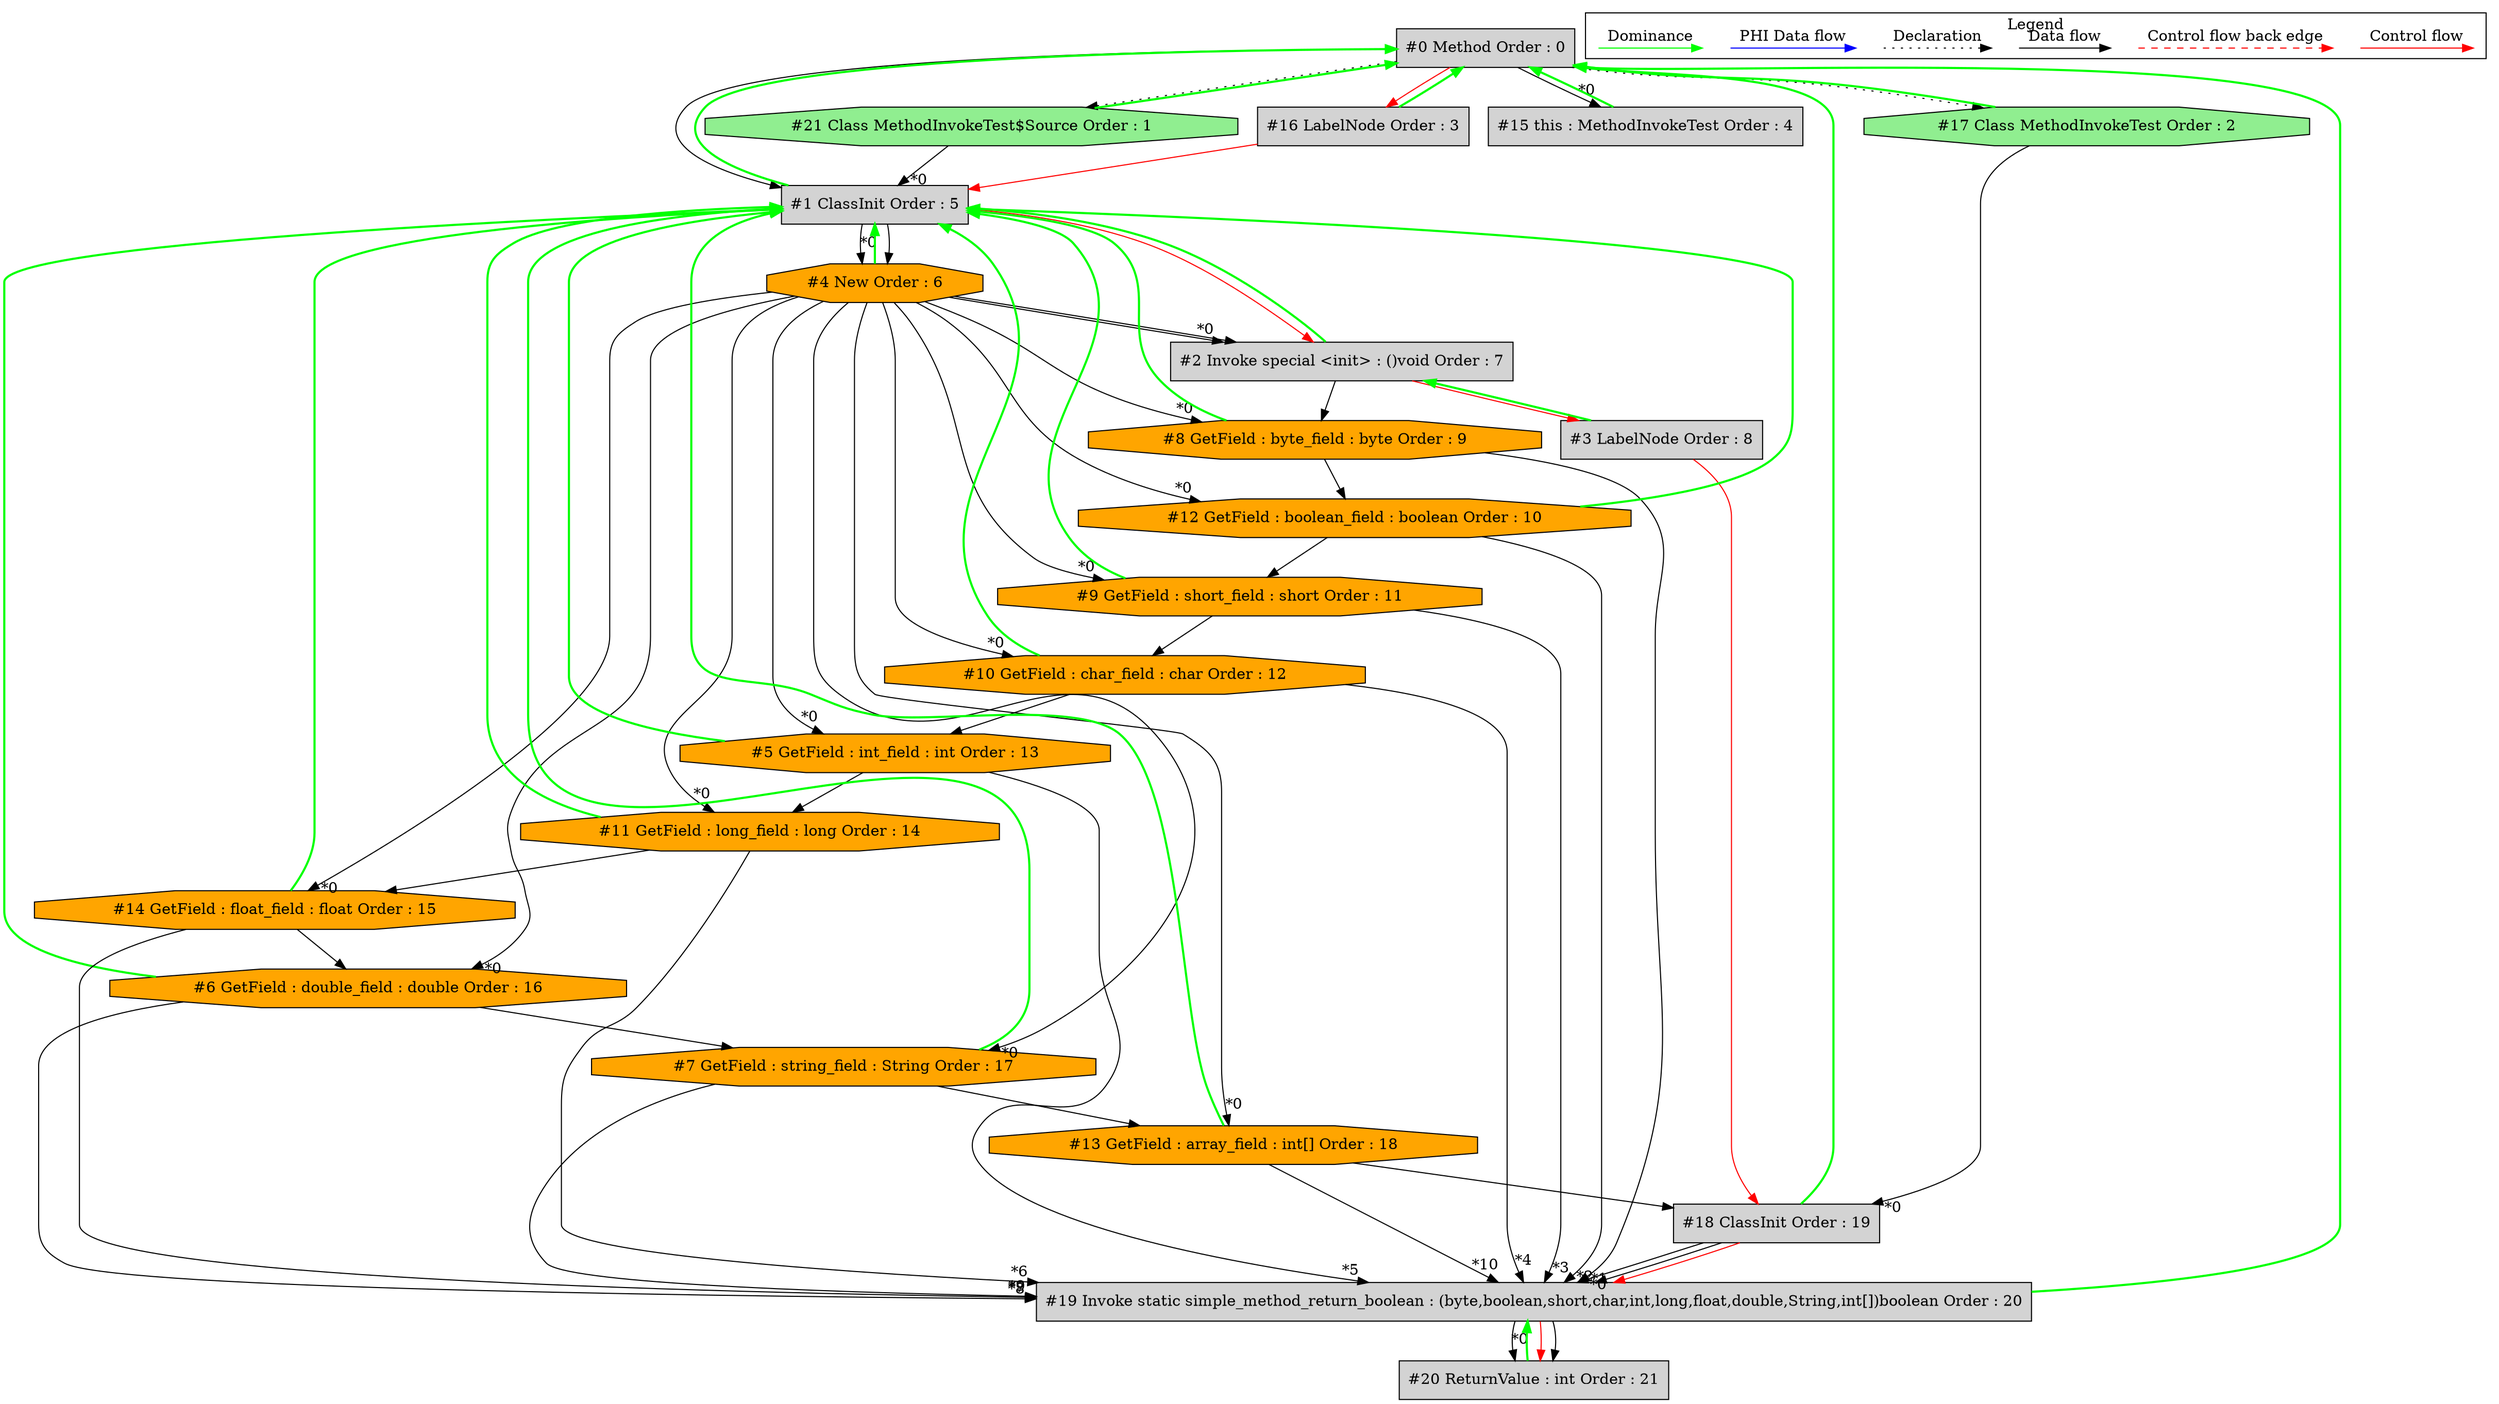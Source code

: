 digraph debugoutput {
 node0[label="#0 Method Order : 0",shape=box, fillcolor=lightgrey, style=filled];
 node1[label="#1 ClassInit Order : 5",shape=box, fillcolor=lightgrey, style=filled];
 node1 -> node0[dir="forward" color="green" penwidth="2"];
 node21 -> node1[headlabel="*0", labeldistance=2];
 node16 -> node1[labeldistance=2, color=red, fontcolor=red];
 node0 -> node1;
 node2[label="#2 Invoke special <init> : ()void Order : 7",shape=box, fillcolor=lightgrey, style=filled];
 node2 -> node1[dir="forward" color="green" penwidth="2"];
 node4 -> node2[headlabel="*0", labeldistance=2];
 node1 -> node2[labeldistance=2, color=red, fontcolor=red];
 node4 -> node2;
 node3[label="#3 LabelNode Order : 8",shape=box, fillcolor=lightgrey, style=filled];
 node3 -> node2[dir="forward" color="green" penwidth="2"];
 node2 -> node3[labeldistance=2, color=red, fontcolor=red];
 node4[label="#4 New Order : 6",shape=octagon, fillcolor=orange, style=filled];
 node4 -> node1[dir="forward" color="green" penwidth="2"];
 node1 -> node4[headlabel="*0", labeldistance=2];
 node1 -> node4;
 node5[label="#5 GetField : int_field : int Order : 13",shape=octagon, fillcolor=orange, style=filled];
 node5 -> node1[dir="forward" color="green" penwidth="2"];
 node4 -> node5[headlabel="*0", labeldistance=2];
 node10 -> node5;
 node6[label="#6 GetField : double_field : double Order : 16",shape=octagon, fillcolor=orange, style=filled];
 node6 -> node1[dir="forward" color="green" penwidth="2"];
 node4 -> node6[headlabel="*0", labeldistance=2];
 node14 -> node6;
 node7[label="#7 GetField : string_field : String Order : 17",shape=octagon, fillcolor=orange, style=filled];
 node7 -> node1[dir="forward" color="green" penwidth="2"];
 node4 -> node7[headlabel="*0", labeldistance=2];
 node6 -> node7;
 node8[label="#8 GetField : byte_field : byte Order : 9",shape=octagon, fillcolor=orange, style=filled];
 node8 -> node1[dir="forward" color="green" penwidth="2"];
 node4 -> node8[headlabel="*0", labeldistance=2];
 node2 -> node8;
 node9[label="#9 GetField : short_field : short Order : 11",shape=octagon, fillcolor=orange, style=filled];
 node9 -> node1[dir="forward" color="green" penwidth="2"];
 node4 -> node9[headlabel="*0", labeldistance=2];
 node12 -> node9;
 node10[label="#10 GetField : char_field : char Order : 12",shape=octagon, fillcolor=orange, style=filled];
 node10 -> node1[dir="forward" color="green" penwidth="2"];
 node4 -> node10[headlabel="*0", labeldistance=2];
 node9 -> node10;
 node11[label="#11 GetField : long_field : long Order : 14",shape=octagon, fillcolor=orange, style=filled];
 node11 -> node1[dir="forward" color="green" penwidth="2"];
 node4 -> node11[headlabel="*0", labeldistance=2];
 node5 -> node11;
 node12[label="#12 GetField : boolean_field : boolean Order : 10",shape=octagon, fillcolor=orange, style=filled];
 node12 -> node1[dir="forward" color="green" penwidth="2"];
 node4 -> node12[headlabel="*0", labeldistance=2];
 node8 -> node12;
 node13[label="#13 GetField : array_field : int[] Order : 18",shape=octagon, fillcolor=orange, style=filled];
 node13 -> node1[dir="forward" color="green" penwidth="2"];
 node4 -> node13[headlabel="*0", labeldistance=2];
 node7 -> node13;
 node14[label="#14 GetField : float_field : float Order : 15",shape=octagon, fillcolor=orange, style=filled];
 node14 -> node1[dir="forward" color="green" penwidth="2"];
 node4 -> node14[headlabel="*0", labeldistance=2];
 node11 -> node14;
 node15[label="#15 this : MethodInvokeTest Order : 4",shape=box, fillcolor=lightgrey, style=filled];
 node15 -> node0[dir="forward" color="green" penwidth="2"];
 node0 -> node15[headlabel="*0", labeldistance=2];
 node16[label="#16 LabelNode Order : 3",shape=box, fillcolor=lightgrey, style=filled];
 node16 -> node0[dir="forward" color="green" penwidth="2"];
 node0 -> node16[labeldistance=2, color=red, fontcolor=red];
 node17[label="#17 Class MethodInvokeTest Order : 2",shape=octagon, fillcolor=lightgreen, style=filled];
 node17 -> node0[dir="forward" color="green" penwidth="2"];
 node0 -> node17[style=dotted];
 node18[label="#18 ClassInit Order : 19",shape=box, fillcolor=lightgrey, style=filled];
 node18 -> node0[dir="forward" color="green" penwidth="2"];
 node17 -> node18[headlabel="*0", labeldistance=2];
 node13 -> node18;
 node3 -> node18[labeldistance=2, color=red, fontcolor=red];
 node19[label="#19 Invoke static simple_method_return_boolean : (byte,boolean,short,char,int,long,float,double,String,int[])boolean Order : 20",shape=box, fillcolor=lightgrey, style=filled];
 node19 -> node0[dir="forward" color="green" penwidth="2"];
 node18 -> node19[headlabel="*0", labeldistance=2];
 node8 -> node19[headlabel="*1", labeldistance=2];
 node12 -> node19[headlabel="*2", labeldistance=2];
 node9 -> node19[headlabel="*3", labeldistance=2];
 node10 -> node19[headlabel="*4", labeldistance=2];
 node5 -> node19[headlabel="*5", labeldistance=2];
 node11 -> node19[headlabel="*6", labeldistance=2];
 node14 -> node19[headlabel="*7", labeldistance=2];
 node6 -> node19[headlabel="*8", labeldistance=2];
 node7 -> node19[headlabel="*9", labeldistance=2];
 node13 -> node19[headlabel="*10", labeldistance=2];
 node18 -> node19;
 node18 -> node19[labeldistance=2, color=red, fontcolor=red];
 node20[label="#20 ReturnValue : int Order : 21",shape=box, fillcolor=lightgrey, style=filled];
 node20 -> node19[dir="forward" color="green" penwidth="2"];
 node19 -> node20[headlabel="*0", labeldistance=2];
 node19 -> node20[labeldistance=2, color=red, fontcolor=red];
 node19 -> node20;
 node21[label="#21 Class MethodInvokeTest$Source Order : 1",shape=octagon, fillcolor=lightgreen, style=filled];
 node21 -> node0[dir="forward" color="green" penwidth="2"];
 node0 -> node21[style=dotted];
 subgraph cluster_000 {
  label = "Legend";
  node [shape=point]
  {
   rank=same;
   c0 [style = invis];
   c1 [style = invis];
   c2 [style = invis];
   c3 [style = invis];
   d0 [style = invis];
   d1 [style = invis];
   d2 [style = invis];
   d3 [style = invis];
   d4 [style = invis];
   d5 [style = invis];
   d6 [style = invis];
   d7 [style = invis];
  }
  c0 -> c1 [label="Control flow", style=solid, color=red]
  c2 -> c3 [label="Control flow back edge", style=dashed, color=red]
  d0 -> d1 [label="Data flow"]
  d2 -> d3 [label="Declaration", style=dotted]
  d4 -> d5 [label="PHI Data flow", color=blue]
  d6 -> d7 [label="Dominance", color=green]
 }

}
